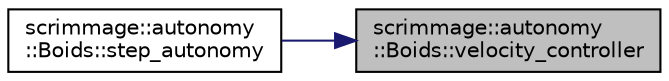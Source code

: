 digraph "scrimmage::autonomy::Boids::velocity_controller"
{
 // LATEX_PDF_SIZE
  edge [fontname="Helvetica",fontsize="10",labelfontname="Helvetica",labelfontsize="10"];
  node [fontname="Helvetica",fontsize="10",shape=record];
  rankdir="RL";
  Node1 [label="scrimmage::autonomy\l::Boids::velocity_controller",height=0.2,width=0.4,color="black", fillcolor="grey75", style="filled", fontcolor="black",tooltip=" "];
  Node1 -> Node2 [dir="back",color="midnightblue",fontsize="10",style="solid",fontname="Helvetica"];
  Node2 [label="scrimmage::autonomy\l::Boids::step_autonomy",height=0.2,width=0.4,color="black", fillcolor="white", style="filled",URL="$classscrimmage_1_1autonomy_1_1Boids.html#a1ac49d36032f916f59bb3261ca7b9ea1",tooltip=" "];
}

